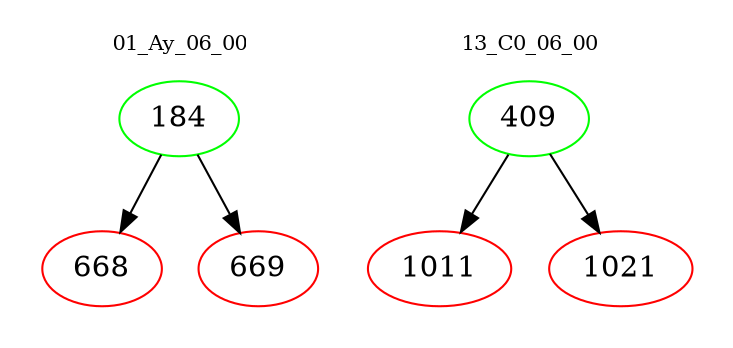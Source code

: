 digraph{
subgraph cluster_0 {
color = white
label = "01_Ay_06_00";
fontsize=10;
T0_184 [label="184", color="green"]
T0_184 -> T0_668 [color="black"]
T0_668 [label="668", color="red"]
T0_184 -> T0_669 [color="black"]
T0_669 [label="669", color="red"]
}
subgraph cluster_1 {
color = white
label = "13_C0_06_00";
fontsize=10;
T1_409 [label="409", color="green"]
T1_409 -> T1_1011 [color="black"]
T1_1011 [label="1011", color="red"]
T1_409 -> T1_1021 [color="black"]
T1_1021 [label="1021", color="red"]
}
}
